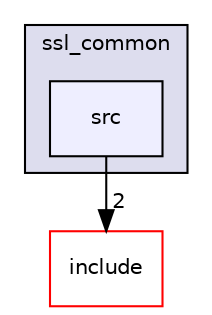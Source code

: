 digraph "ssl_common/src" {
  compound=true
  node [ fontsize="10", fontname="Helvetica"];
  edge [ labelfontsize="10", labelfontname="Helvetica"];
  subgraph clusterdir_bc44a81003d647dc89537d2d243014a5 {
    graph [ bgcolor="#ddddee", pencolor="black", label="ssl_common" fontname="Helvetica", fontsize="10", URL="dir_bc44a81003d647dc89537d2d243014a5.html"]
  dir_7d17ab837a5a7501a4eab1ff4af05548 [shape=box, label="src", style="filled", fillcolor="#eeeeff", pencolor="black", URL="dir_7d17ab837a5a7501a4eab1ff4af05548.html"];
  }
  dir_a59b98997a4f0775472e7abfbf43f3da [shape=box label="include" fillcolor="white" style="filled" color="red" URL="dir_a59b98997a4f0775472e7abfbf43f3da.html"];
  dir_7d17ab837a5a7501a4eab1ff4af05548->dir_a59b98997a4f0775472e7abfbf43f3da [headlabel="2", labeldistance=1.5 headhref="dir_000081_000026.html"];
}
